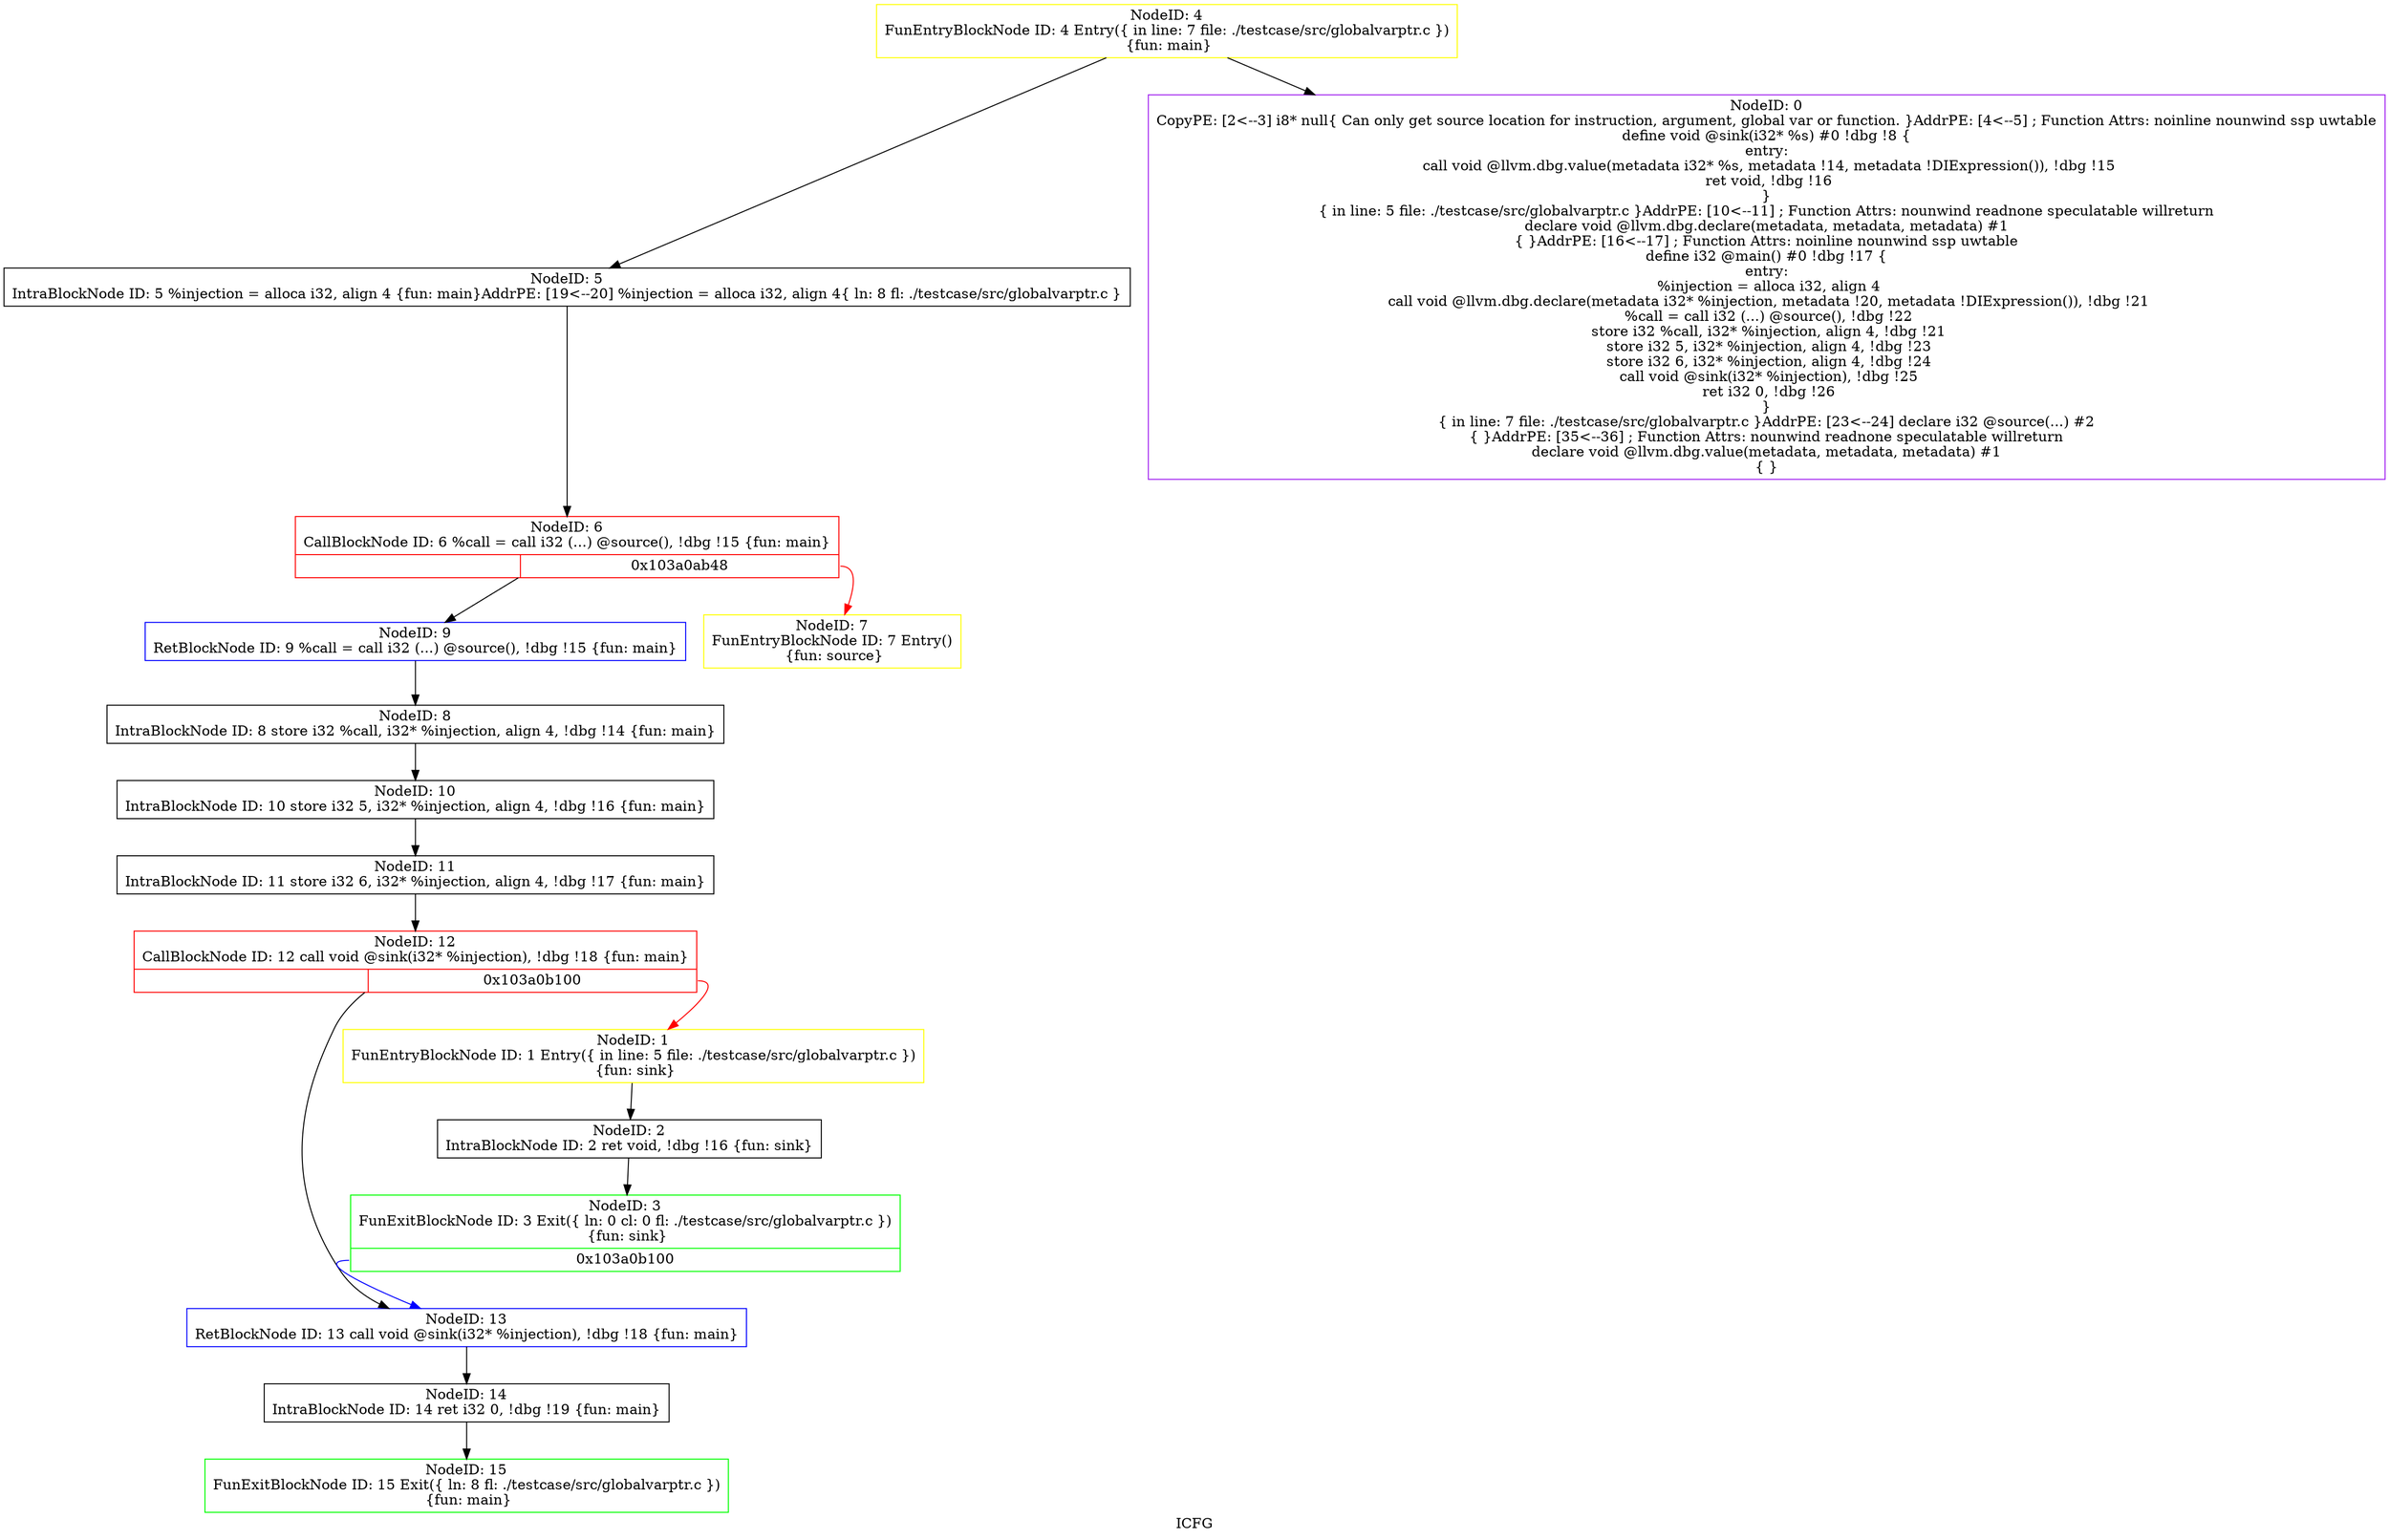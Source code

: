 digraph "ICFG" {
	label="ICFG";

	Node0x103a153f0 [shape=record,color=green,label="{NodeID: 15\nFunExitBlockNode ID: 15 Exit(\{ ln: 8 fl: ./testcase/src/globalvarptr.c \})\n \{fun: main\}}"];
	Node0x103a151e0 [shape=record,color=black,label="{NodeID: 14\nIntraBlockNode ID: 14   ret i32 0, !dbg !19 \{fun: main\}}"];
	Node0x103a151e0 -> Node0x103a153f0[style=solid];
	Node0x103a14f80 [shape=record,color=blue,label="{NodeID: 13\nRetBlockNode ID: 13   call void @sink(i32* %injection), !dbg !18 \{fun: main\}}"];
	Node0x103a14f80 -> Node0x103a151e0[style=solid];
	Node0x103a14e40 [shape=record,color=red,label="{NodeID: 12\nCallBlockNode ID: 12   call void @sink(i32* %injection), !dbg !18 \{fun: main\}|{|<s1>0x103a0b100}}"];
	Node0x103a14e40 -> Node0x103a14f80[style=solid];
	Node0x103a14e40:s1 -> Node0x103a082e0[style=solid,color=red];
	Node0x103a14c40 [shape=record,color=black,label="{NodeID: 11\nIntraBlockNode ID: 11   store i32 6, i32* %injection, align 4, !dbg !17 \{fun: main\}}"];
	Node0x103a14c40 -> Node0x103a14e40[style=solid];
	Node0x103a14b20 [shape=record,color=black,label="{NodeID: 10\nIntraBlockNode ID: 10   store i32 5, i32* %injection, align 4, !dbg !16 \{fun: main\}}"];
	Node0x103a14b20 -> Node0x103a14c40[style=solid];
	Node0x103a14930 [shape=record,color=blue,label="{NodeID: 9\nRetBlockNode ID: 9   %call = call i32 (...) @source(), !dbg !15 \{fun: main\}}"];
	Node0x103a14930 -> Node0x103a14870[style=solid];
	Node0x103a14870 [shape=record,color=black,label="{NodeID: 8\nIntraBlockNode ID: 8   store i32 %call, i32* %injection, align 4, !dbg !14 \{fun: main\}}"];
	Node0x103a14870 -> Node0x103a14b20[style=solid];
	Node0x103a14680 [shape=record,color=yellow,label="{NodeID: 7\nFunEntryBlockNode ID: 7 Entry()\n \{fun: source\}}"];
	Node0x103a145d0 [shape=record,color=red,label="{NodeID: 6\nCallBlockNode ID: 6   %call = call i32 (...) @source(), !dbg !15 \{fun: main\}|{|<s1>0x103a0ab48}}"];
	Node0x103a145d0 -> Node0x103a14930[style=solid];
	Node0x103a145d0:s1 -> Node0x103a14680[style=solid,color=red];
	Node0x103a14480 [shape=record,color=black,label="{NodeID: 5\nIntraBlockNode ID: 5   %injection = alloca i32, align 4 \{fun: main\}AddrPE: [19\<--20]    %injection = alloca i32, align 4\{ ln: 8 fl: ./testcase/src/globalvarptr.c \}}"];
	Node0x103a14480 -> Node0x103a145d0[style=solid];
	Node0x103a143e0 [shape=record,color=yellow,label="{NodeID: 4\nFunEntryBlockNode ID: 4 Entry(\{ in line: 7 file: ./testcase/src/globalvarptr.c \})\n \{fun: main\}}"];
	Node0x103a143e0 -> Node0x103a0e3b0[style=solid];
	Node0x103a143e0 -> Node0x103a14480[style=solid];
	Node0x103a14290 [shape=record,color=green,label="{NodeID: 3\nFunExitBlockNode ID: 3 Exit(\{ ln: 0  cl: 0  fl: ./testcase/src/globalvarptr.c \})\n \{fun: sink\}|{<s0>0x103a0b100}}"];
	Node0x103a14290:s0 -> Node0x103a14f80[style=solid,color=blue];
	Node0x103a14170 [shape=record,color=black,label="{NodeID: 2\nIntraBlockNode ID: 2   ret void, !dbg !16 \{fun: sink\}}"];
	Node0x103a14170 -> Node0x103a14290[style=solid];
	Node0x103a082e0 [shape=record,color=yellow,label="{NodeID: 1\nFunEntryBlockNode ID: 1 Entry(\{ in line: 5 file: ./testcase/src/globalvarptr.c \})\n \{fun: sink\}}"];
	Node0x103a082e0 -> Node0x103a14170[style=solid];
	Node0x103a0e3b0 [shape=record,color=purple,label="{NodeID: 0\nCopyPE: [2\<--3]  i8* null\{ Can only get source location for instruction, argument, global var or function. \}AddrPE: [4\<--5]  ; Function Attrs: noinline nounwind ssp uwtable\ndefine void @sink(i32* %s) #0 !dbg !8 \{\nentry:\n  call void @llvm.dbg.value(metadata i32* %s, metadata !14, metadata !DIExpression()), !dbg !15\n  ret void, !dbg !16\n\}\n\{ in line: 5 file: ./testcase/src/globalvarptr.c \}AddrPE: [10\<--11]  ; Function Attrs: nounwind readnone speculatable willreturn\ndeclare void @llvm.dbg.declare(metadata, metadata, metadata) #1\n\{  \}AddrPE: [16\<--17]  ; Function Attrs: noinline nounwind ssp uwtable\ndefine i32 @main() #0 !dbg !17 \{\nentry:\n  %injection = alloca i32, align 4\n  call void @llvm.dbg.declare(metadata i32* %injection, metadata !20, metadata !DIExpression()), !dbg !21\n  %call = call i32 (...) @source(), !dbg !22\n  store i32 %call, i32* %injection, align 4, !dbg !21\n  store i32 5, i32* %injection, align 4, !dbg !23\n  store i32 6, i32* %injection, align 4, !dbg !24\n  call void @sink(i32* %injection), !dbg !25\n  ret i32 0, !dbg !26\n\}\n\{ in line: 7 file: ./testcase/src/globalvarptr.c \}AddrPE: [23\<--24]  declare i32 @source(...) #2\n\{  \}AddrPE: [35\<--36]  ; Function Attrs: nounwind readnone speculatable willreturn\ndeclare void @llvm.dbg.value(metadata, metadata, metadata) #1\n\{  \}}"];
}

